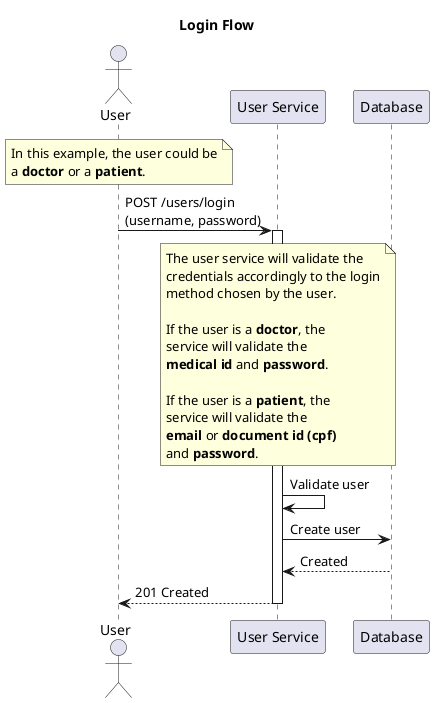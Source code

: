 @startuml login

title Login Flow

actor "User" as user
participant "User Service" as user_service
participant "Database" as database

note over user
In this example, the user could be
a **doctor** or a **patient**.
end note

user -> user_service: POST /users/login\n(username, password)

note over user_service
The user service will validate the
credentials accordingly to the login
method chosen by the user.

If the user is a **doctor**, the
service will validate the
**medical id** and **password**.

If the user is a **patient**, the
service will validate the
**email** or **document id (cpf)**
and **password**.
end note

activate user_service
user_service -> user_service: Validate user
user_service -> database: Create user
database --> user_service: Created
user_service --> user: 201 Created
deactivate user_service

@enduml